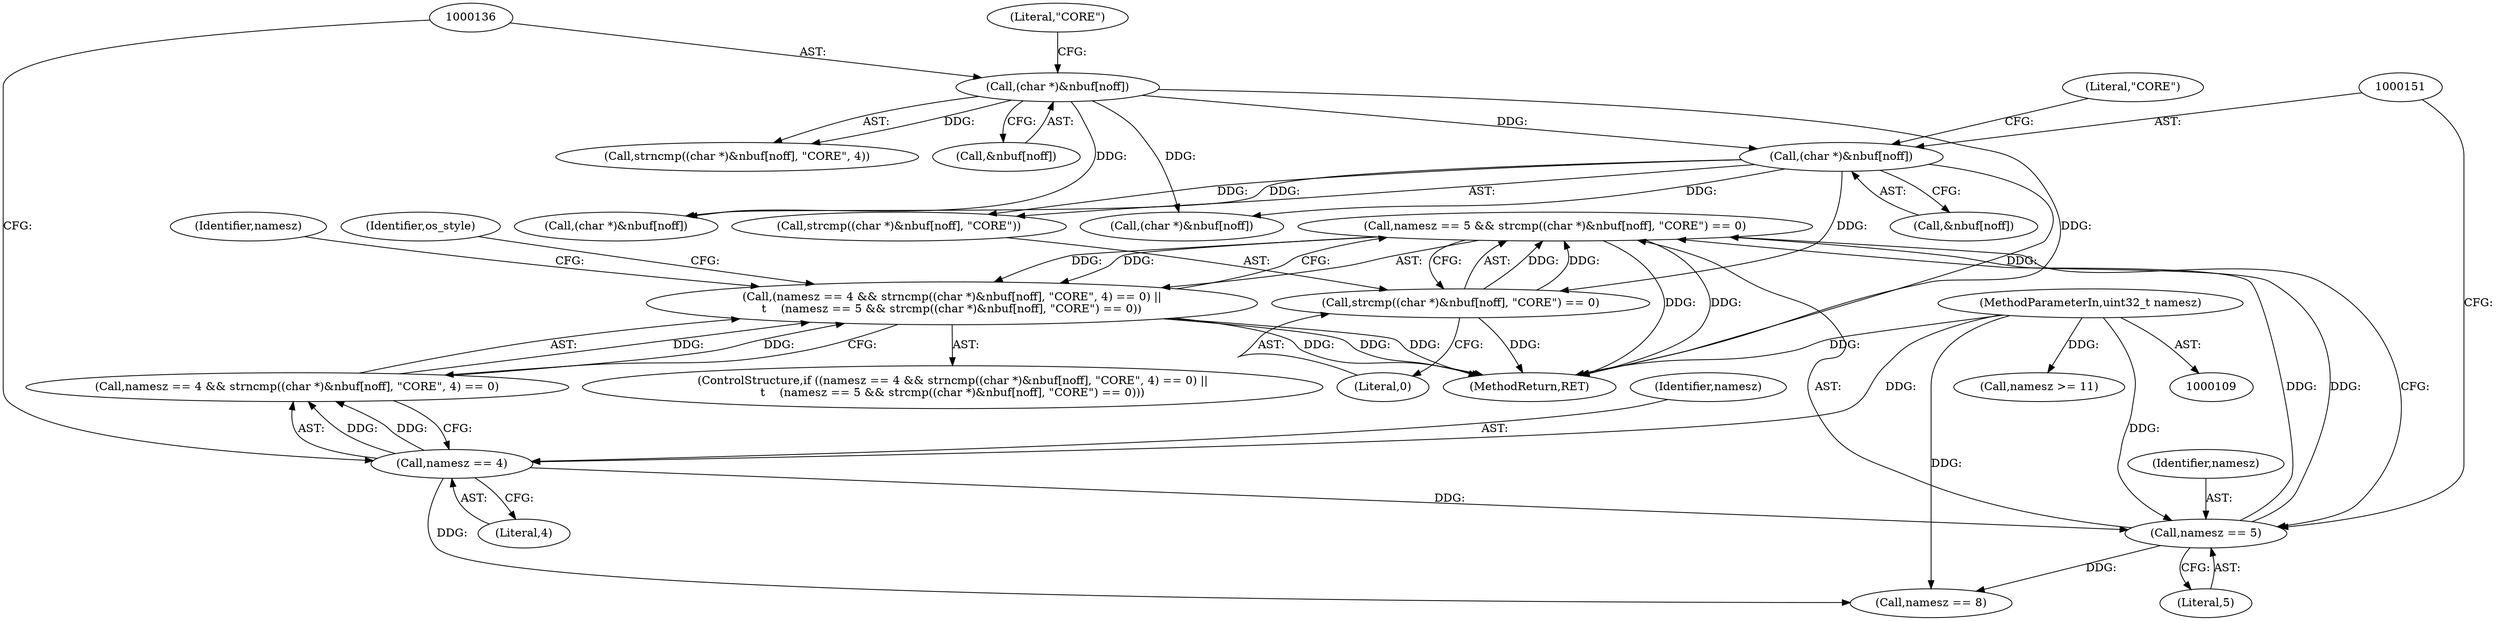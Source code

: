 digraph "0_file_2858eaf99f6cc5aae129bcbf1e24ad160240185f@API" {
"1000144" [label="(Call,namesz == 5 && strcmp((char *)&nbuf[noff], \"CORE\") == 0)"];
"1000145" [label="(Call,namesz == 5)"];
"1000130" [label="(Call,namesz == 4)"];
"1000114" [label="(MethodParameterIn,uint32_t namesz)"];
"1000148" [label="(Call,strcmp((char *)&nbuf[noff], \"CORE\") == 0)"];
"1000150" [label="(Call,(char *)&nbuf[noff])"];
"1000135" [label="(Call,(char *)&nbuf[noff])"];
"1000128" [label="(Call,(namesz == 4 && strncmp((char *)&nbuf[noff], \"CORE\", 4) == 0) ||\n\t    (namesz == 5 && strcmp((char *)&nbuf[noff], \"CORE\") == 0))"];
"1000157" [label="(Literal,0)"];
"1000188" [label="(Call,(char *)&nbuf[noff])"];
"1000127" [label="(ControlStructure,if ((namesz == 4 && strncmp((char *)&nbuf[noff], \"CORE\", 4) == 0) ||\n\t    (namesz == 5 && strcmp((char *)&nbuf[noff], \"CORE\") == 0)))"];
"1000144" [label="(Call,namesz == 5 && strcmp((char *)&nbuf[noff], \"CORE\") == 0)"];
"1000148" [label="(Call,strcmp((char *)&nbuf[noff], \"CORE\") == 0)"];
"1000129" [label="(Call,namesz == 4 && strncmp((char *)&nbuf[noff], \"CORE\", 4) == 0)"];
"1000183" [label="(Call,namesz >= 11)"];
"1000114" [label="(MethodParameterIn,uint32_t namesz)"];
"1000169" [label="(Call,(char *)&nbuf[noff])"];
"1000152" [label="(Call,&nbuf[noff])"];
"1000137" [label="(Call,&nbuf[noff])"];
"1000134" [label="(Call,strncmp((char *)&nbuf[noff], \"CORE\", 4))"];
"1000128" [label="(Call,(namesz == 4 && strncmp((char *)&nbuf[noff], \"CORE\", 4) == 0) ||\n\t    (namesz == 5 && strcmp((char *)&nbuf[noff], \"CORE\") == 0))"];
"1000135" [label="(Call,(char *)&nbuf[noff])"];
"1000146" [label="(Identifier,namesz)"];
"1000165" [label="(Identifier,namesz)"];
"1000141" [label="(Literal,\"CORE\")"];
"1000164" [label="(Call,namesz == 8)"];
"1000150" [label="(Call,(char *)&nbuf[noff])"];
"1000156" [label="(Literal,\"CORE\")"];
"1000145" [label="(Call,namesz == 5)"];
"1000548" [label="(MethodReturn,RET)"];
"1000147" [label="(Literal,5)"];
"1000132" [label="(Literal,4)"];
"1000160" [label="(Identifier,os_style)"];
"1000130" [label="(Call,namesz == 4)"];
"1000149" [label="(Call,strcmp((char *)&nbuf[noff], \"CORE\"))"];
"1000131" [label="(Identifier,namesz)"];
"1000144" -> "1000128"  [label="AST: "];
"1000144" -> "1000145"  [label="CFG: "];
"1000144" -> "1000148"  [label="CFG: "];
"1000145" -> "1000144"  [label="AST: "];
"1000148" -> "1000144"  [label="AST: "];
"1000128" -> "1000144"  [label="CFG: "];
"1000144" -> "1000548"  [label="DDG: "];
"1000144" -> "1000548"  [label="DDG: "];
"1000144" -> "1000128"  [label="DDG: "];
"1000144" -> "1000128"  [label="DDG: "];
"1000145" -> "1000144"  [label="DDG: "];
"1000145" -> "1000144"  [label="DDG: "];
"1000148" -> "1000144"  [label="DDG: "];
"1000148" -> "1000144"  [label="DDG: "];
"1000145" -> "1000147"  [label="CFG: "];
"1000146" -> "1000145"  [label="AST: "];
"1000147" -> "1000145"  [label="AST: "];
"1000151" -> "1000145"  [label="CFG: "];
"1000130" -> "1000145"  [label="DDG: "];
"1000114" -> "1000145"  [label="DDG: "];
"1000145" -> "1000164"  [label="DDG: "];
"1000130" -> "1000129"  [label="AST: "];
"1000130" -> "1000132"  [label="CFG: "];
"1000131" -> "1000130"  [label="AST: "];
"1000132" -> "1000130"  [label="AST: "];
"1000136" -> "1000130"  [label="CFG: "];
"1000129" -> "1000130"  [label="CFG: "];
"1000130" -> "1000129"  [label="DDG: "];
"1000130" -> "1000129"  [label="DDG: "];
"1000114" -> "1000130"  [label="DDG: "];
"1000130" -> "1000164"  [label="DDG: "];
"1000114" -> "1000109"  [label="AST: "];
"1000114" -> "1000548"  [label="DDG: "];
"1000114" -> "1000164"  [label="DDG: "];
"1000114" -> "1000183"  [label="DDG: "];
"1000148" -> "1000157"  [label="CFG: "];
"1000149" -> "1000148"  [label="AST: "];
"1000157" -> "1000148"  [label="AST: "];
"1000148" -> "1000548"  [label="DDG: "];
"1000150" -> "1000148"  [label="DDG: "];
"1000150" -> "1000149"  [label="AST: "];
"1000150" -> "1000152"  [label="CFG: "];
"1000151" -> "1000150"  [label="AST: "];
"1000152" -> "1000150"  [label="AST: "];
"1000156" -> "1000150"  [label="CFG: "];
"1000150" -> "1000548"  [label="DDG: "];
"1000150" -> "1000149"  [label="DDG: "];
"1000135" -> "1000150"  [label="DDG: "];
"1000150" -> "1000169"  [label="DDG: "];
"1000150" -> "1000188"  [label="DDG: "];
"1000135" -> "1000134"  [label="AST: "];
"1000135" -> "1000137"  [label="CFG: "];
"1000136" -> "1000135"  [label="AST: "];
"1000137" -> "1000135"  [label="AST: "];
"1000141" -> "1000135"  [label="CFG: "];
"1000135" -> "1000548"  [label="DDG: "];
"1000135" -> "1000134"  [label="DDG: "];
"1000135" -> "1000169"  [label="DDG: "];
"1000135" -> "1000188"  [label="DDG: "];
"1000128" -> "1000127"  [label="AST: "];
"1000128" -> "1000129"  [label="CFG: "];
"1000129" -> "1000128"  [label="AST: "];
"1000160" -> "1000128"  [label="CFG: "];
"1000165" -> "1000128"  [label="CFG: "];
"1000128" -> "1000548"  [label="DDG: "];
"1000128" -> "1000548"  [label="DDG: "];
"1000128" -> "1000548"  [label="DDG: "];
"1000129" -> "1000128"  [label="DDG: "];
"1000129" -> "1000128"  [label="DDG: "];
}
